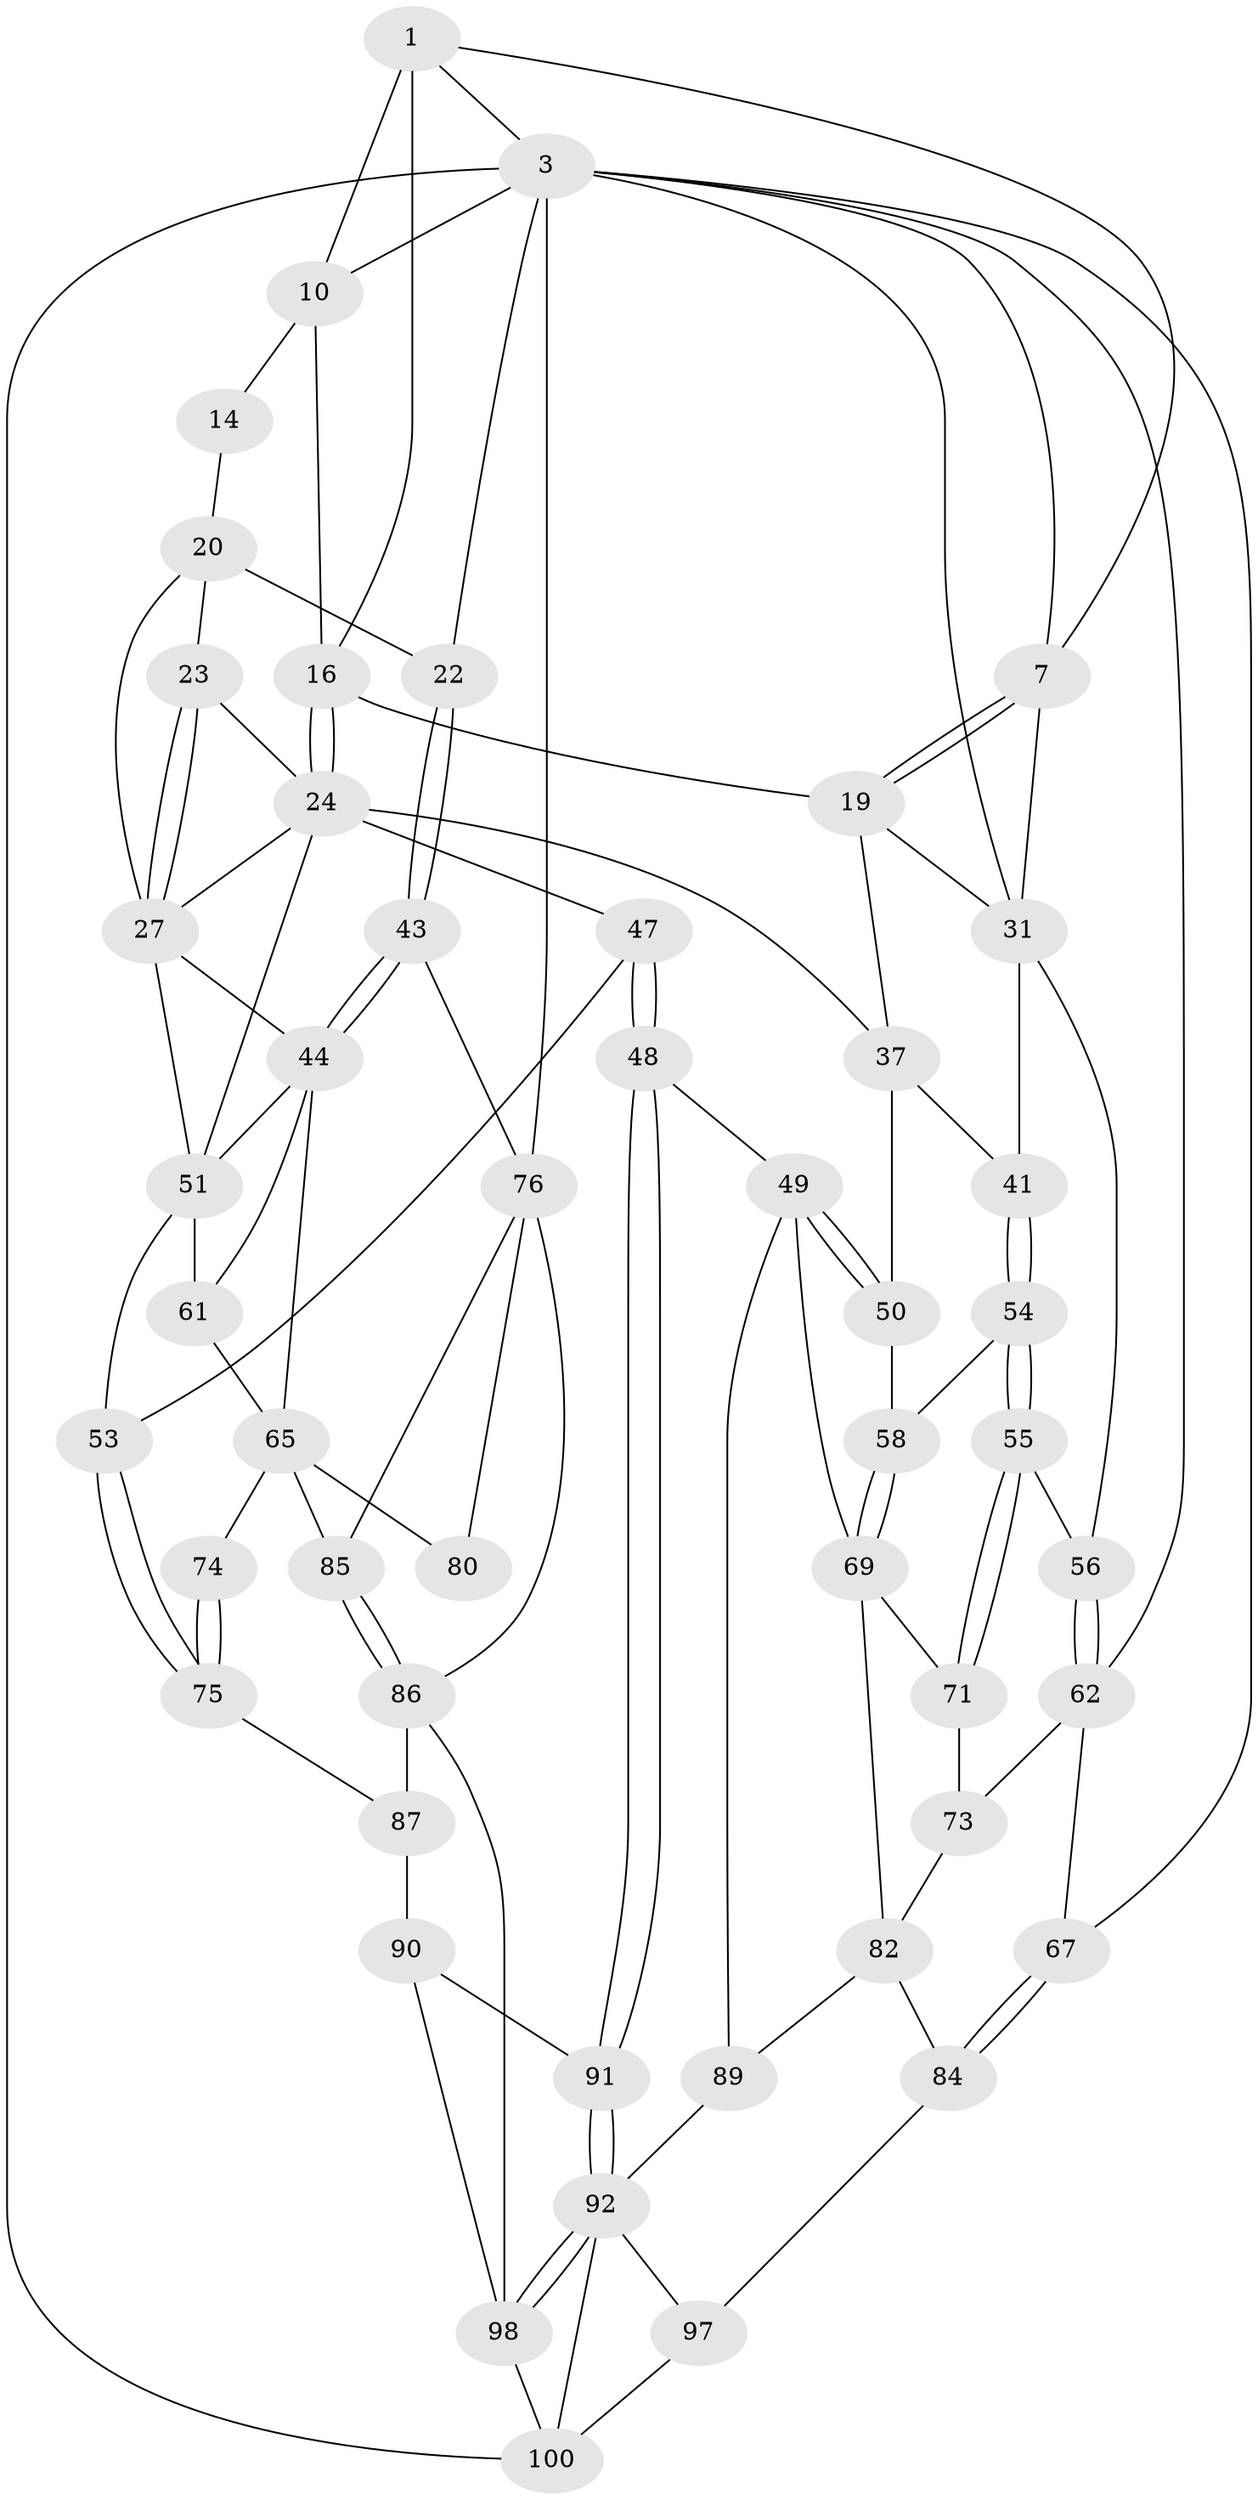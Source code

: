 // original degree distribution, {3: 0.0297029702970297, 4: 0.24752475247524752, 6: 0.2376237623762376, 5: 0.48514851485148514}
// Generated by graph-tools (version 1.1) at 2025/16/03/09/25 04:16:45]
// undirected, 50 vertices, 111 edges
graph export_dot {
graph [start="1"]
  node [color=gray90,style=filled];
  1 [pos="+0.5450107662136277+0",super="+2+5"];
  3 [pos="+1+0",super="+13+4"];
  7 [pos="+0.5301052754562215+0.12893477131221945",super="+8"];
  10 [pos="+0.8366549542595311+0.055275625497295346",super="+12+11"];
  14 [pos="+0.9096729224917075+0.17119714863643196"];
  16 [pos="+0.7146682918047026+0.21497053505424898",super="+17"];
  19 [pos="+0.5169729415773828+0.28673595555169507",super="+35"];
  20 [pos="+0.9160766872748346+0.18385327733088044",super="+21"];
  22 [pos="+1+0.34170755011904985"];
  23 [pos="+0.7922717472355207+0.27632632812862207"];
  24 [pos="+0.731155686753513+0.25417819758745736",super="+25"];
  27 [pos="+0.8603913655990615+0.36856989150388986",super="+29"];
  31 [pos="+0.29563510907494767+0.27985860441461424",super="+32"];
  37 [pos="+0.5128149802722212+0.42150267841043243",super="+42+38"];
  41 [pos="+0.2934451440963494+0.34487394655383485"];
  43 [pos="+1+0.5629945208090219"];
  44 [pos="+1+0.5799297685556295",super="+64+45"];
  47 [pos="+0.5833614093620019+0.6296849135256785"];
  48 [pos="+0.5620285874994612+0.6376136650002256"];
  49 [pos="+0.5394955904558497+0.6405851603579334",super="+72"];
  50 [pos="+0.4699396976601755+0.5405540494445167",super="+57"];
  51 [pos="+0.6992239138999843+0.47656162784508005",super="+59+52"];
  53 [pos="+0.6079384024636548+0.6266614874062255"];
  54 [pos="+0.25832816571455447+0.5058133942786013"];
  55 [pos="+0.19375651001775096+0.5358265612235132"];
  56 [pos="+0.11728958422493552+0.4816941058938417"];
  58 [pos="+0.3137489274377902+0.5432384443419906"];
  61 [pos="+0.8165456030336605+0.5590397008898392"];
  62 [pos="+0.005418967502739511+0.6447343614788914",super="+63"];
  65 [pos="+0.8951093127489894+0.6274363555900154",super="+66+78"];
  67 [pos="+0+1"];
  69 [pos="+0.32143080505928434+0.5846736002596905",super="+70"];
  71 [pos="+0.18878913360108843+0.5635867471617251"];
  73 [pos="+0.037527269618113604+0.6488165933450036"];
  74 [pos="+0.7216752269841791+0.6847650122816827"];
  75 [pos="+0.7177762351042594+0.6853626116060786"];
  76 [pos="+1+1",super="+77"];
  80 [pos="+0.9440156356621299+0.6923621758189602"];
  82 [pos="+0.2257508961031235+0.7437689906282633",super="+83"];
  84 [pos="+0.21487313250392312+0.7878531411805709"];
  85 [pos="+0.8664271532737331+0.7884189166262969"];
  86 [pos="+0.829370930556+0.858395378354616",super="+95"];
  87 [pos="+0.7403047334086936+0.808724640696815",super="+88"];
  89 [pos="+0.4649614735923374+0.7034265540937639"];
  90 [pos="+0.6365354290386834+0.8369911905555031",super="+96"];
  91 [pos="+0.621867787684274+0.823985562723148"];
  92 [pos="+0.5216689648287036+0.8494464715820264",super="+93"];
  97 [pos="+0.32551361976729476+0.968795909854586"];
  98 [pos="+0.6555494736420245+0.9729051142192947",super="+99"];
  100 [pos="+0.6141191058983361+1",super="+101"];
  1 -- 10 [weight=2];
  1 -- 3;
  1 -- 7;
  1 -- 16;
  3 -- 76 [weight=2];
  3 -- 10;
  3 -- 22;
  3 -- 67;
  3 -- 100;
  3 -- 7;
  3 -- 31;
  3 -- 62;
  7 -- 19;
  7 -- 19;
  7 -- 31;
  10 -- 14 [weight=2];
  10 -- 16;
  14 -- 20;
  16 -- 24 [weight=2];
  16 -- 24;
  16 -- 19;
  19 -- 31;
  19 -- 37;
  20 -- 23;
  20 -- 27;
  20 -- 22;
  22 -- 43;
  22 -- 43;
  23 -- 24;
  23 -- 27;
  23 -- 27;
  24 -- 51;
  24 -- 37;
  24 -- 47;
  24 -- 27;
  27 -- 51;
  27 -- 44;
  31 -- 56;
  31 -- 41;
  37 -- 50 [weight=2];
  37 -- 41;
  41 -- 54;
  41 -- 54;
  43 -- 44;
  43 -- 44;
  43 -- 76;
  44 -- 65;
  44 -- 51;
  44 -- 61;
  47 -- 48;
  47 -- 48;
  47 -- 53;
  48 -- 49;
  48 -- 91;
  48 -- 91;
  49 -- 50;
  49 -- 50;
  49 -- 89;
  49 -- 69;
  50 -- 58;
  51 -- 53;
  51 -- 61;
  53 -- 75;
  53 -- 75;
  54 -- 55;
  54 -- 55;
  54 -- 58;
  55 -- 56;
  55 -- 71;
  55 -- 71;
  56 -- 62;
  56 -- 62;
  58 -- 69;
  58 -- 69;
  61 -- 65;
  62 -- 73;
  62 -- 67;
  65 -- 74 [weight=2];
  65 -- 80;
  65 -- 85;
  67 -- 84;
  67 -- 84;
  69 -- 82;
  69 -- 71;
  71 -- 73;
  73 -- 82;
  74 -- 75;
  74 -- 75;
  75 -- 87;
  76 -- 80;
  76 -- 85;
  76 -- 86;
  82 -- 89;
  82 -- 84;
  84 -- 97;
  85 -- 86;
  85 -- 86;
  86 -- 87;
  86 -- 98;
  87 -- 90 [weight=2];
  89 -- 92;
  90 -- 91;
  90 -- 98;
  91 -- 92;
  91 -- 92;
  92 -- 98;
  92 -- 98;
  92 -- 100;
  92 -- 97;
  97 -- 100;
  98 -- 100;
}
